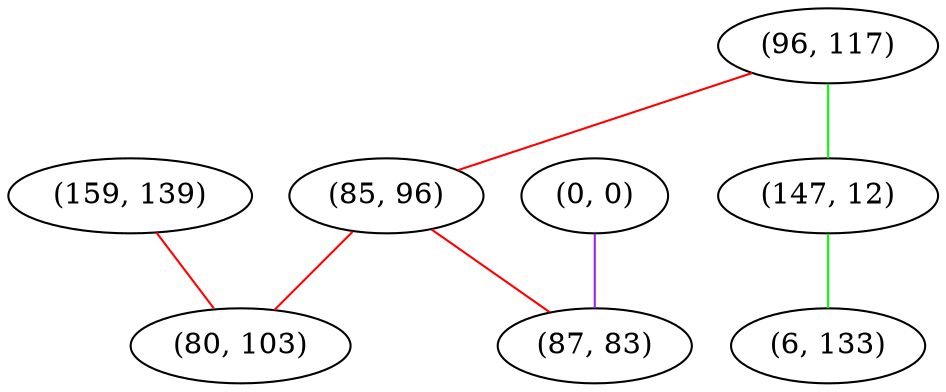 graph "" {
"(159, 139)";
"(0, 0)";
"(96, 117)";
"(85, 96)";
"(87, 83)";
"(147, 12)";
"(6, 133)";
"(80, 103)";
"(159, 139)" -- "(80, 103)"  [color=red, key=0, weight=1];
"(0, 0)" -- "(87, 83)"  [color=purple, key=0, weight=4];
"(96, 117)" -- "(147, 12)"  [color=green, key=0, weight=2];
"(96, 117)" -- "(85, 96)"  [color=red, key=0, weight=1];
"(85, 96)" -- "(87, 83)"  [color=red, key=0, weight=1];
"(85, 96)" -- "(80, 103)"  [color=red, key=0, weight=1];
"(147, 12)" -- "(6, 133)"  [color=green, key=0, weight=2];
}
